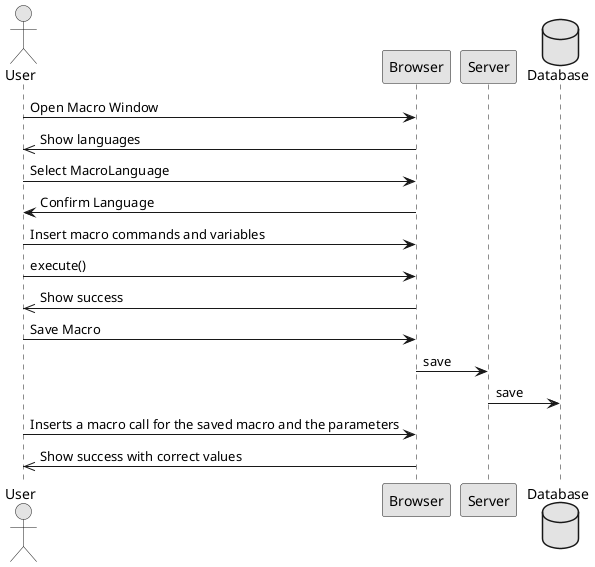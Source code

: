 @startuml us.png
skinparam monochrome true
skinparam packageStyle rect
skinparam defaultFontName FG Virgil
skinparam shadowing false

actor User
User -> Browser : Open Macro Window
Browser ->> User : Show languages
User -> Browser : Select MacroLanguage
Browser -> User : Confirm Language
User -> Browser : Insert macro commands and variables
User -> Browser : execute()
Browser ->> User : Show success
User -> Browser : Save Macro
Browser -> Server : save
database Database
Server -> Database : save
User -> Browser : Inserts a macro call for the saved macro and the parameters
Browser ->> User : Show success with correct values




@enduml